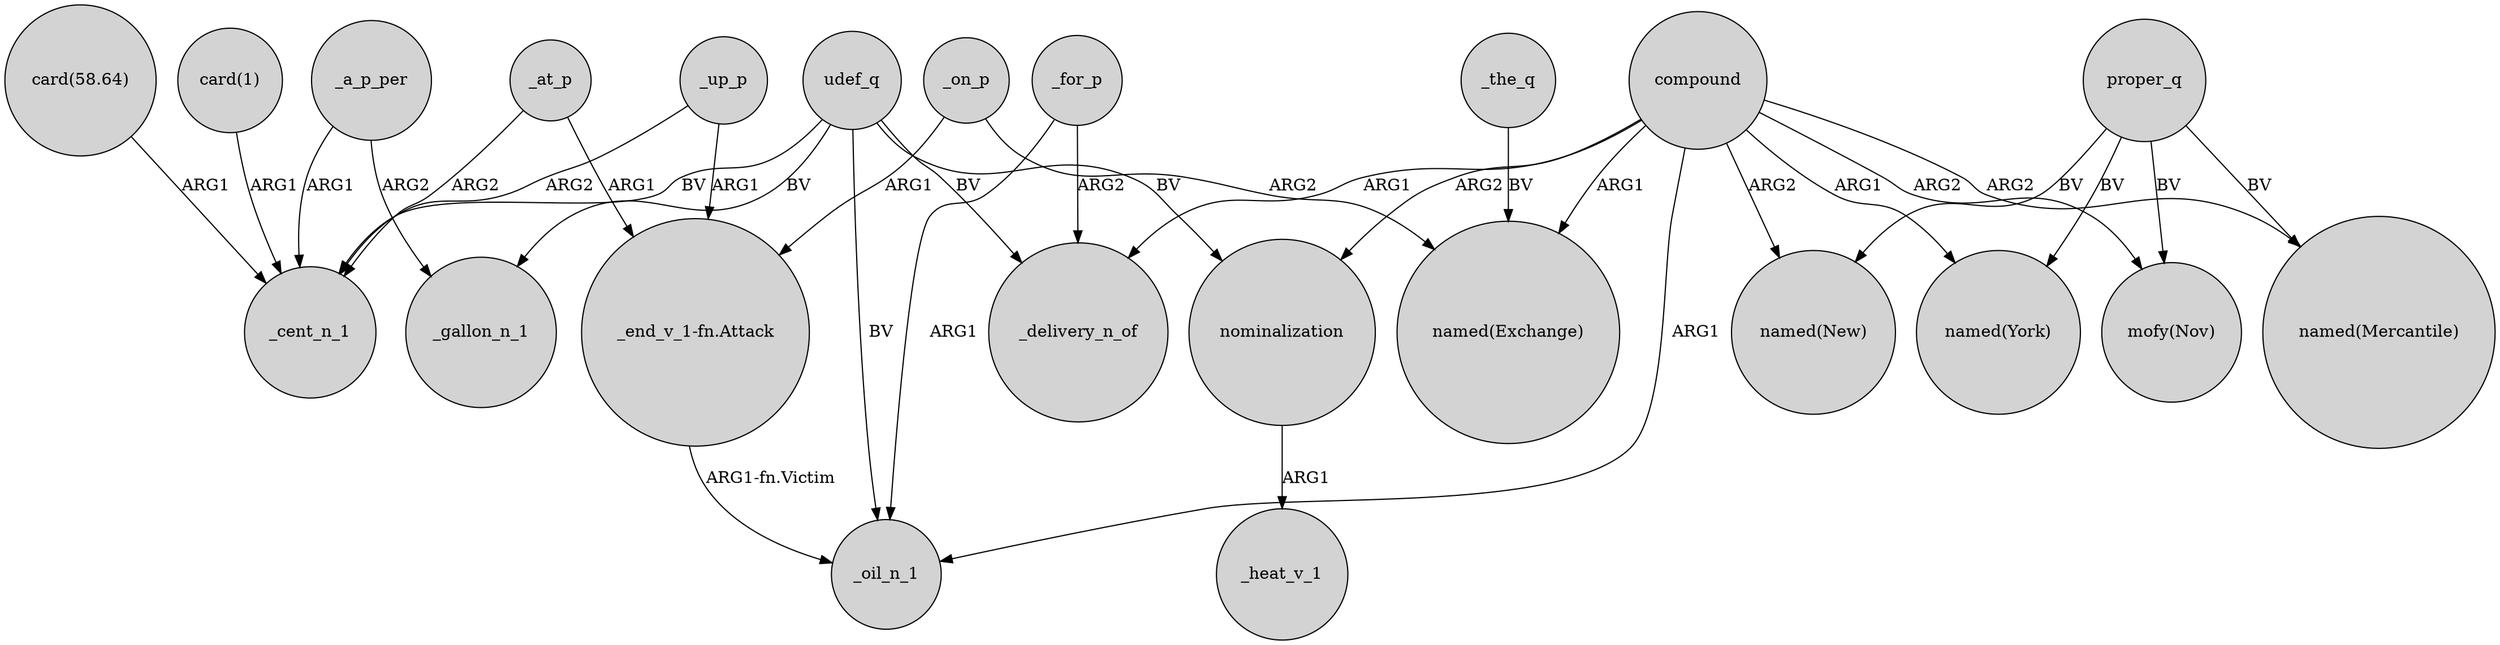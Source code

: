 digraph {
	node [shape=circle style=filled]
	udef_q -> _gallon_n_1 [label=BV]
	_on_p -> "named(Exchange)" [label=ARG2]
	_a_p_per -> _cent_n_1 [label=ARG1]
	compound -> "named(New)" [label=ARG2]
	compound -> "named(Exchange)" [label=ARG1]
	udef_q -> _oil_n_1 [label=BV]
	compound -> "named(Mercantile)" [label=ARG2]
	proper_q -> "named(New)" [label=BV]
	_the_q -> "named(Exchange)" [label=BV]
	"card(1)" -> _cent_n_1 [label=ARG1]
	udef_q -> nominalization [label=BV]
	_at_p -> "_end_v_1-fn.Attack" [label=ARG1]
	_on_p -> "_end_v_1-fn.Attack" [label=ARG1]
	_at_p -> _cent_n_1 [label=ARG2]
	compound -> _oil_n_1 [label=ARG1]
	_up_p -> _cent_n_1 [label=ARG2]
	udef_q -> _cent_n_1 [label=BV]
	proper_q -> "mofy(Nov)" [label=BV]
	proper_q -> "named(York)" [label=BV]
	compound -> nominalization [label=ARG2]
	_for_p -> _oil_n_1 [label=ARG1]
	_a_p_per -> _gallon_n_1 [label=ARG2]
	"card(58.64)" -> _cent_n_1 [label=ARG1]
	compound -> _delivery_n_of [label=ARG1]
	_up_p -> "_end_v_1-fn.Attack" [label=ARG1]
	compound -> "mofy(Nov)" [label=ARG2]
	udef_q -> _delivery_n_of [label=BV]
	"_end_v_1-fn.Attack" -> _oil_n_1 [label="ARG1-fn.Victim"]
	proper_q -> "named(Mercantile)" [label=BV]
	compound -> "named(York)" [label=ARG1]
	nominalization -> _heat_v_1 [label=ARG1]
	_for_p -> _delivery_n_of [label=ARG2]
}
